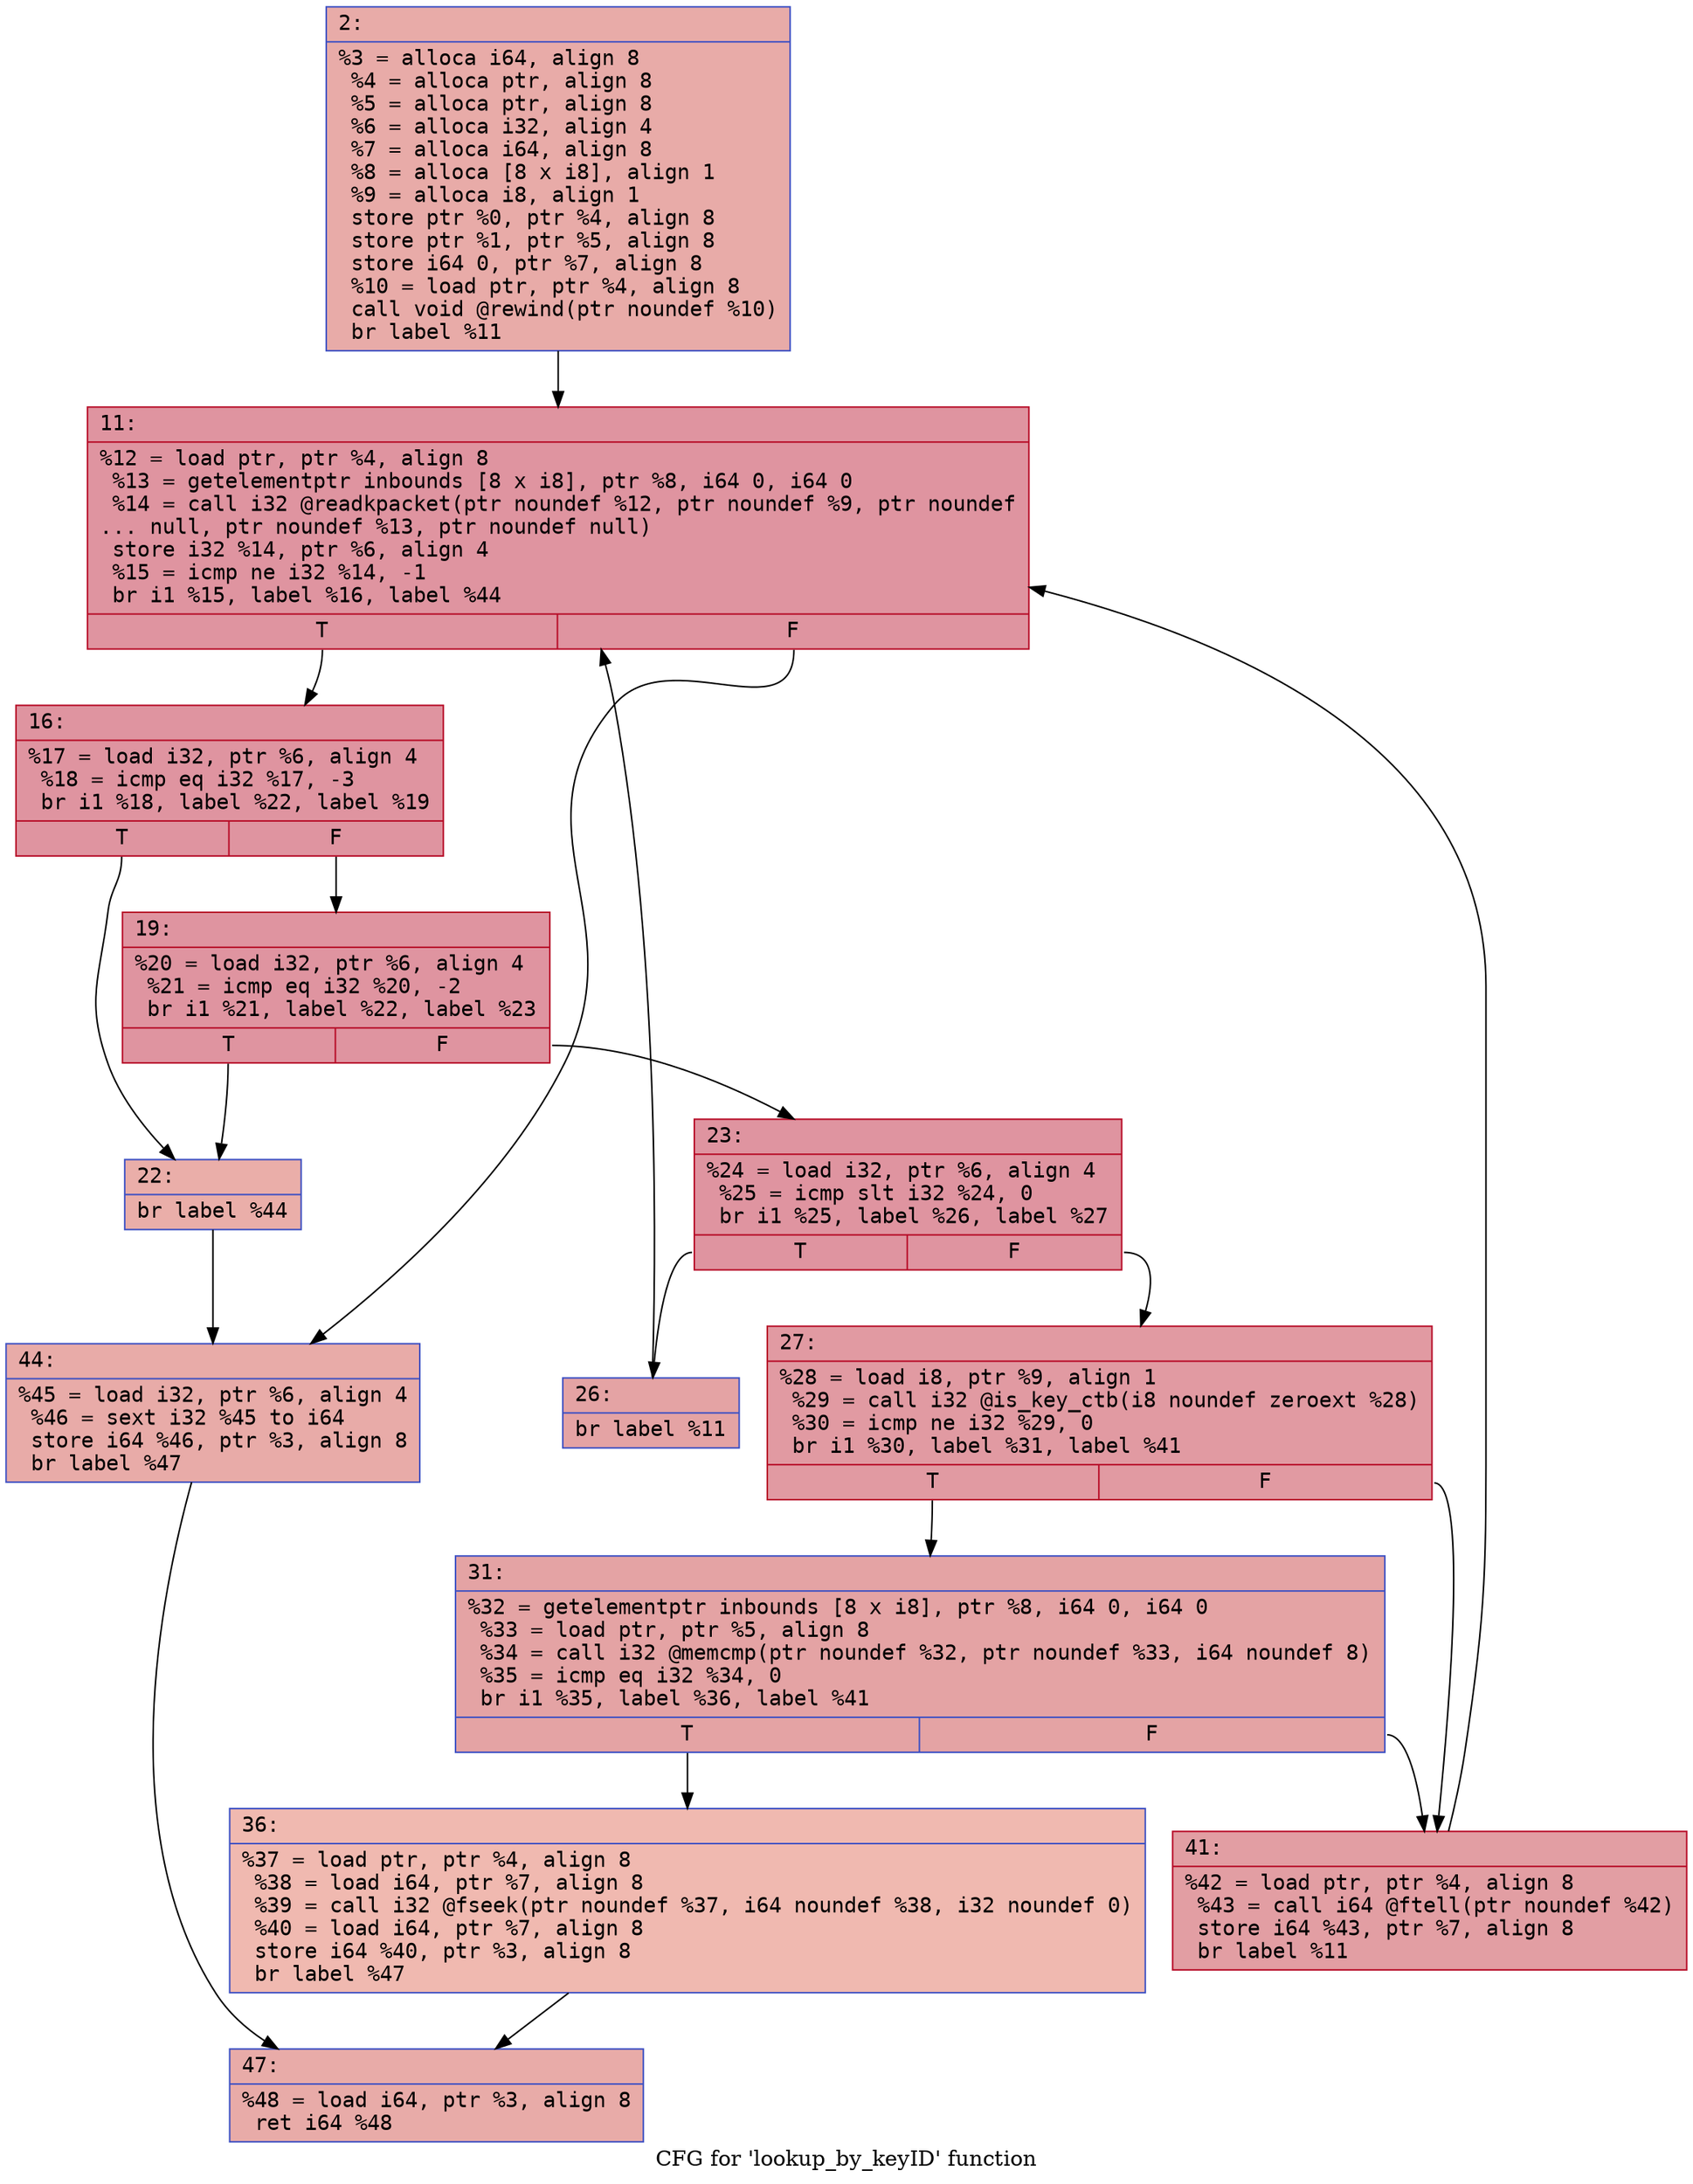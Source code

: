 digraph "CFG for 'lookup_by_keyID' function" {
	label="CFG for 'lookup_by_keyID' function";

	Node0x600003b04aa0 [shape=record,color="#3d50c3ff", style=filled, fillcolor="#cc403a70" fontname="Courier",label="{2:\l|  %3 = alloca i64, align 8\l  %4 = alloca ptr, align 8\l  %5 = alloca ptr, align 8\l  %6 = alloca i32, align 4\l  %7 = alloca i64, align 8\l  %8 = alloca [8 x i8], align 1\l  %9 = alloca i8, align 1\l  store ptr %0, ptr %4, align 8\l  store ptr %1, ptr %5, align 8\l  store i64 0, ptr %7, align 8\l  %10 = load ptr, ptr %4, align 8\l  call void @rewind(ptr noundef %10)\l  br label %11\l}"];
	Node0x600003b04aa0 -> Node0x600003b04af0[tooltip="2 -> 11\nProbability 100.00%" ];
	Node0x600003b04af0 [shape=record,color="#b70d28ff", style=filled, fillcolor="#b70d2870" fontname="Courier",label="{11:\l|  %12 = load ptr, ptr %4, align 8\l  %13 = getelementptr inbounds [8 x i8], ptr %8, i64 0, i64 0\l  %14 = call i32 @readkpacket(ptr noundef %12, ptr noundef %9, ptr noundef\l... null, ptr noundef %13, ptr noundef null)\l  store i32 %14, ptr %6, align 4\l  %15 = icmp ne i32 %14, -1\l  br i1 %15, label %16, label %44\l|{<s0>T|<s1>F}}"];
	Node0x600003b04af0:s0 -> Node0x600003b04b40[tooltip="11 -> 16\nProbability 96.88%" ];
	Node0x600003b04af0:s1 -> Node0x600003b04e10[tooltip="11 -> 44\nProbability 3.12%" ];
	Node0x600003b04b40 [shape=record,color="#b70d28ff", style=filled, fillcolor="#b70d2870" fontname="Courier",label="{16:\l|  %17 = load i32, ptr %6, align 4\l  %18 = icmp eq i32 %17, -3\l  br i1 %18, label %22, label %19\l|{<s0>T|<s1>F}}"];
	Node0x600003b04b40:s0 -> Node0x600003b04be0[tooltip="16 -> 22\nProbability 3.12%" ];
	Node0x600003b04b40:s1 -> Node0x600003b04b90[tooltip="16 -> 19\nProbability 96.88%" ];
	Node0x600003b04b90 [shape=record,color="#b70d28ff", style=filled, fillcolor="#b70d2870" fontname="Courier",label="{19:\l|  %20 = load i32, ptr %6, align 4\l  %21 = icmp eq i32 %20, -2\l  br i1 %21, label %22, label %23\l|{<s0>T|<s1>F}}"];
	Node0x600003b04b90:s0 -> Node0x600003b04be0[tooltip="19 -> 22\nProbability 3.12%" ];
	Node0x600003b04b90:s1 -> Node0x600003b04c30[tooltip="19 -> 23\nProbability 96.88%" ];
	Node0x600003b04be0 [shape=record,color="#3d50c3ff", style=filled, fillcolor="#d0473d70" fontname="Courier",label="{22:\l|  br label %44\l}"];
	Node0x600003b04be0 -> Node0x600003b04e10[tooltip="22 -> 44\nProbability 100.00%" ];
	Node0x600003b04c30 [shape=record,color="#b70d28ff", style=filled, fillcolor="#b70d2870" fontname="Courier",label="{23:\l|  %24 = load i32, ptr %6, align 4\l  %25 = icmp slt i32 %24, 0\l  br i1 %25, label %26, label %27\l|{<s0>T|<s1>F}}"];
	Node0x600003b04c30:s0 -> Node0x600003b04c80[tooltip="23 -> 26\nProbability 37.50%" ];
	Node0x600003b04c30:s1 -> Node0x600003b04cd0[tooltip="23 -> 27\nProbability 62.50%" ];
	Node0x600003b04c80 [shape=record,color="#3d50c3ff", style=filled, fillcolor="#c32e3170" fontname="Courier",label="{26:\l|  br label %11\l}"];
	Node0x600003b04c80 -> Node0x600003b04af0[tooltip="26 -> 11\nProbability 100.00%" ];
	Node0x600003b04cd0 [shape=record,color="#b70d28ff", style=filled, fillcolor="#bb1b2c70" fontname="Courier",label="{27:\l|  %28 = load i8, ptr %9, align 1\l  %29 = call i32 @is_key_ctb(i8 noundef zeroext %28)\l  %30 = icmp ne i32 %29, 0\l  br i1 %30, label %31, label %41\l|{<s0>T|<s1>F}}"];
	Node0x600003b04cd0:s0 -> Node0x600003b04d20[tooltip="27 -> 31\nProbability 62.50%" ];
	Node0x600003b04cd0:s1 -> Node0x600003b04dc0[tooltip="27 -> 41\nProbability 37.50%" ];
	Node0x600003b04d20 [shape=record,color="#3d50c3ff", style=filled, fillcolor="#c32e3170" fontname="Courier",label="{31:\l|  %32 = getelementptr inbounds [8 x i8], ptr %8, i64 0, i64 0\l  %33 = load ptr, ptr %5, align 8\l  %34 = call i32 @memcmp(ptr noundef %32, ptr noundef %33, i64 noundef 8)\l  %35 = icmp eq i32 %34, 0\l  br i1 %35, label %36, label %41\l|{<s0>T|<s1>F}}"];
	Node0x600003b04d20:s0 -> Node0x600003b04d70[tooltip="31 -> 36\nProbability 3.12%" ];
	Node0x600003b04d20:s1 -> Node0x600003b04dc0[tooltip="31 -> 41\nProbability 96.88%" ];
	Node0x600003b04d70 [shape=record,color="#3d50c3ff", style=filled, fillcolor="#de614d70" fontname="Courier",label="{36:\l|  %37 = load ptr, ptr %4, align 8\l  %38 = load i64, ptr %7, align 8\l  %39 = call i32 @fseek(ptr noundef %37, i64 noundef %38, i32 noundef 0)\l  %40 = load i64, ptr %7, align 8\l  store i64 %40, ptr %3, align 8\l  br label %47\l}"];
	Node0x600003b04d70 -> Node0x600003b04e60[tooltip="36 -> 47\nProbability 100.00%" ];
	Node0x600003b04dc0 [shape=record,color="#b70d28ff", style=filled, fillcolor="#be242e70" fontname="Courier",label="{41:\l|  %42 = load ptr, ptr %4, align 8\l  %43 = call i64 @ftell(ptr noundef %42)\l  store i64 %43, ptr %7, align 8\l  br label %11\l}"];
	Node0x600003b04dc0 -> Node0x600003b04af0[tooltip="41 -> 11\nProbability 100.00%" ];
	Node0x600003b04e10 [shape=record,color="#3d50c3ff", style=filled, fillcolor="#cc403a70" fontname="Courier",label="{44:\l|  %45 = load i32, ptr %6, align 4\l  %46 = sext i32 %45 to i64\l  store i64 %46, ptr %3, align 8\l  br label %47\l}"];
	Node0x600003b04e10 -> Node0x600003b04e60[tooltip="44 -> 47\nProbability 100.00%" ];
	Node0x600003b04e60 [shape=record,color="#3d50c3ff", style=filled, fillcolor="#cc403a70" fontname="Courier",label="{47:\l|  %48 = load i64, ptr %3, align 8\l  ret i64 %48\l}"];
}
